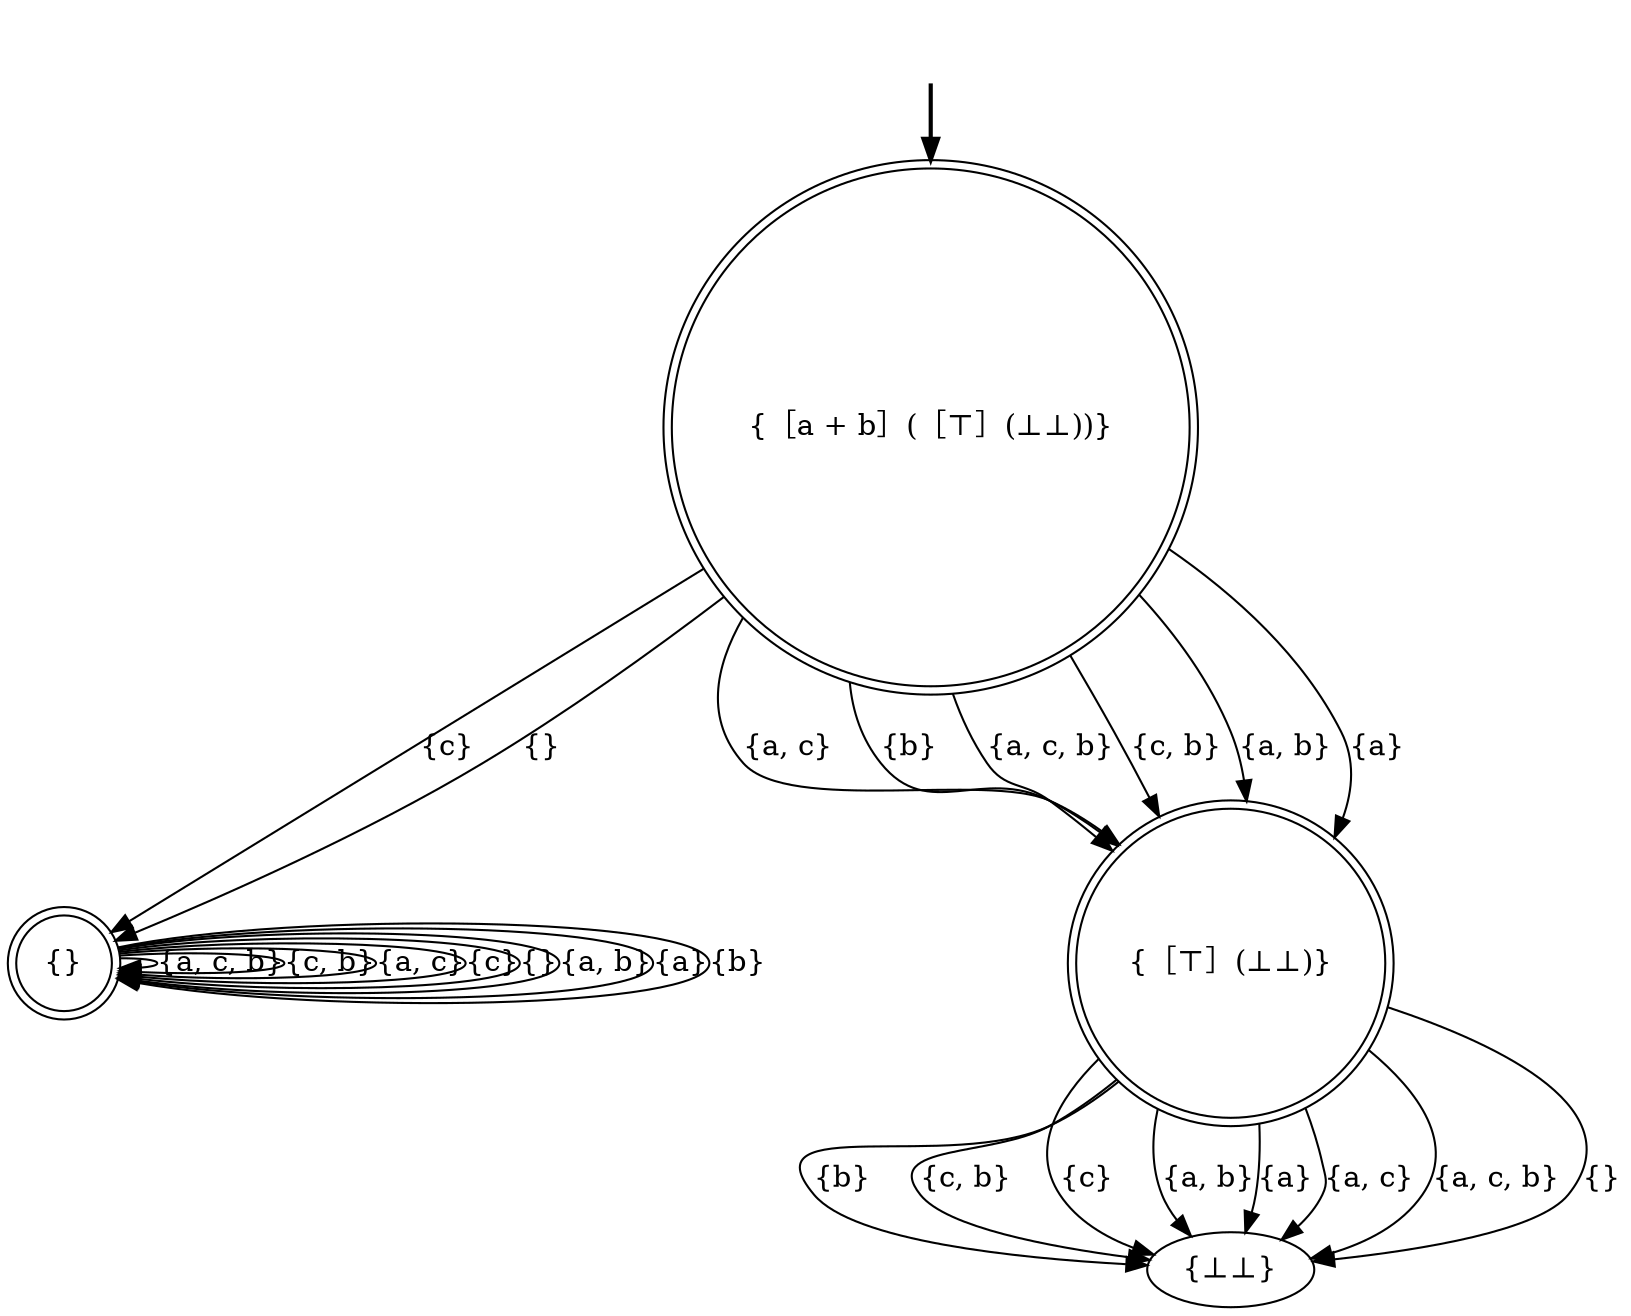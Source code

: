 digraph {
	fake0 [style=invisible]
	"{⊥⊥}"
	"{［a + b］(［⊤］(⊥⊥))}" [root=true shape=doublecircle]
	"{}" [shape=doublecircle]
	"{［⊤］(⊥⊥)}" [shape=doublecircle]
	fake0 -> "{［a + b］(［⊤］(⊥⊥))}" [style=bold]
	"{［a + b］(［⊤］(⊥⊥))}" -> "{［⊤］(⊥⊥)}" [label="{a, c}"]
	"{［⊤］(⊥⊥)}" -> "{⊥⊥}" [label="{b}"]
	"{［⊤］(⊥⊥)}" -> "{⊥⊥}" [label="{c, b}"]
	"{［⊤］(⊥⊥)}" -> "{⊥⊥}" [label="{c}"]
	"{}" -> "{}" [label="{a, c, b}"]
	"{［⊤］(⊥⊥)}" -> "{⊥⊥}" [label="{a, b}"]
	"{［a + b］(［⊤］(⊥⊥))}" -> "{}" [label="{c}"]
	"{［⊤］(⊥⊥)}" -> "{⊥⊥}" [label="{a}"]
	"{［a + b］(［⊤］(⊥⊥))}" -> "{［⊤］(⊥⊥)}" [label="{b}"]
	"{［⊤］(⊥⊥)}" -> "{⊥⊥}" [label="{a, c}"]
	"{［⊤］(⊥⊥)}" -> "{⊥⊥}" [label="{a, c, b}"]
	"{}" -> "{}" [label="{c, b}"]
	"{}" -> "{}" [label="{a, c}"]
	"{}" -> "{}" [label="{c}"]
	"{}" -> "{}" [label="{}"]
	"{［a + b］(［⊤］(⊥⊥))}" -> "{［⊤］(⊥⊥)}" [label="{a, c, b}"]
	"{［a + b］(［⊤］(⊥⊥))}" -> "{［⊤］(⊥⊥)}" [label="{c, b}"]
	"{［a + b］(［⊤］(⊥⊥))}" -> "{}" [label="{}"]
	"{}" -> "{}" [label="{a, b}"]
	"{}" -> "{}" [label="{a}"]
	"{［a + b］(［⊤］(⊥⊥))}" -> "{［⊤］(⊥⊥)}" [label="{a, b}"]
	"{}" -> "{}" [label="{b}"]
	"{［⊤］(⊥⊥)}" -> "{⊥⊥}" [label="{}"]
	"{［a + b］(［⊤］(⊥⊥))}" -> "{［⊤］(⊥⊥)}" [label="{a}"]
}
